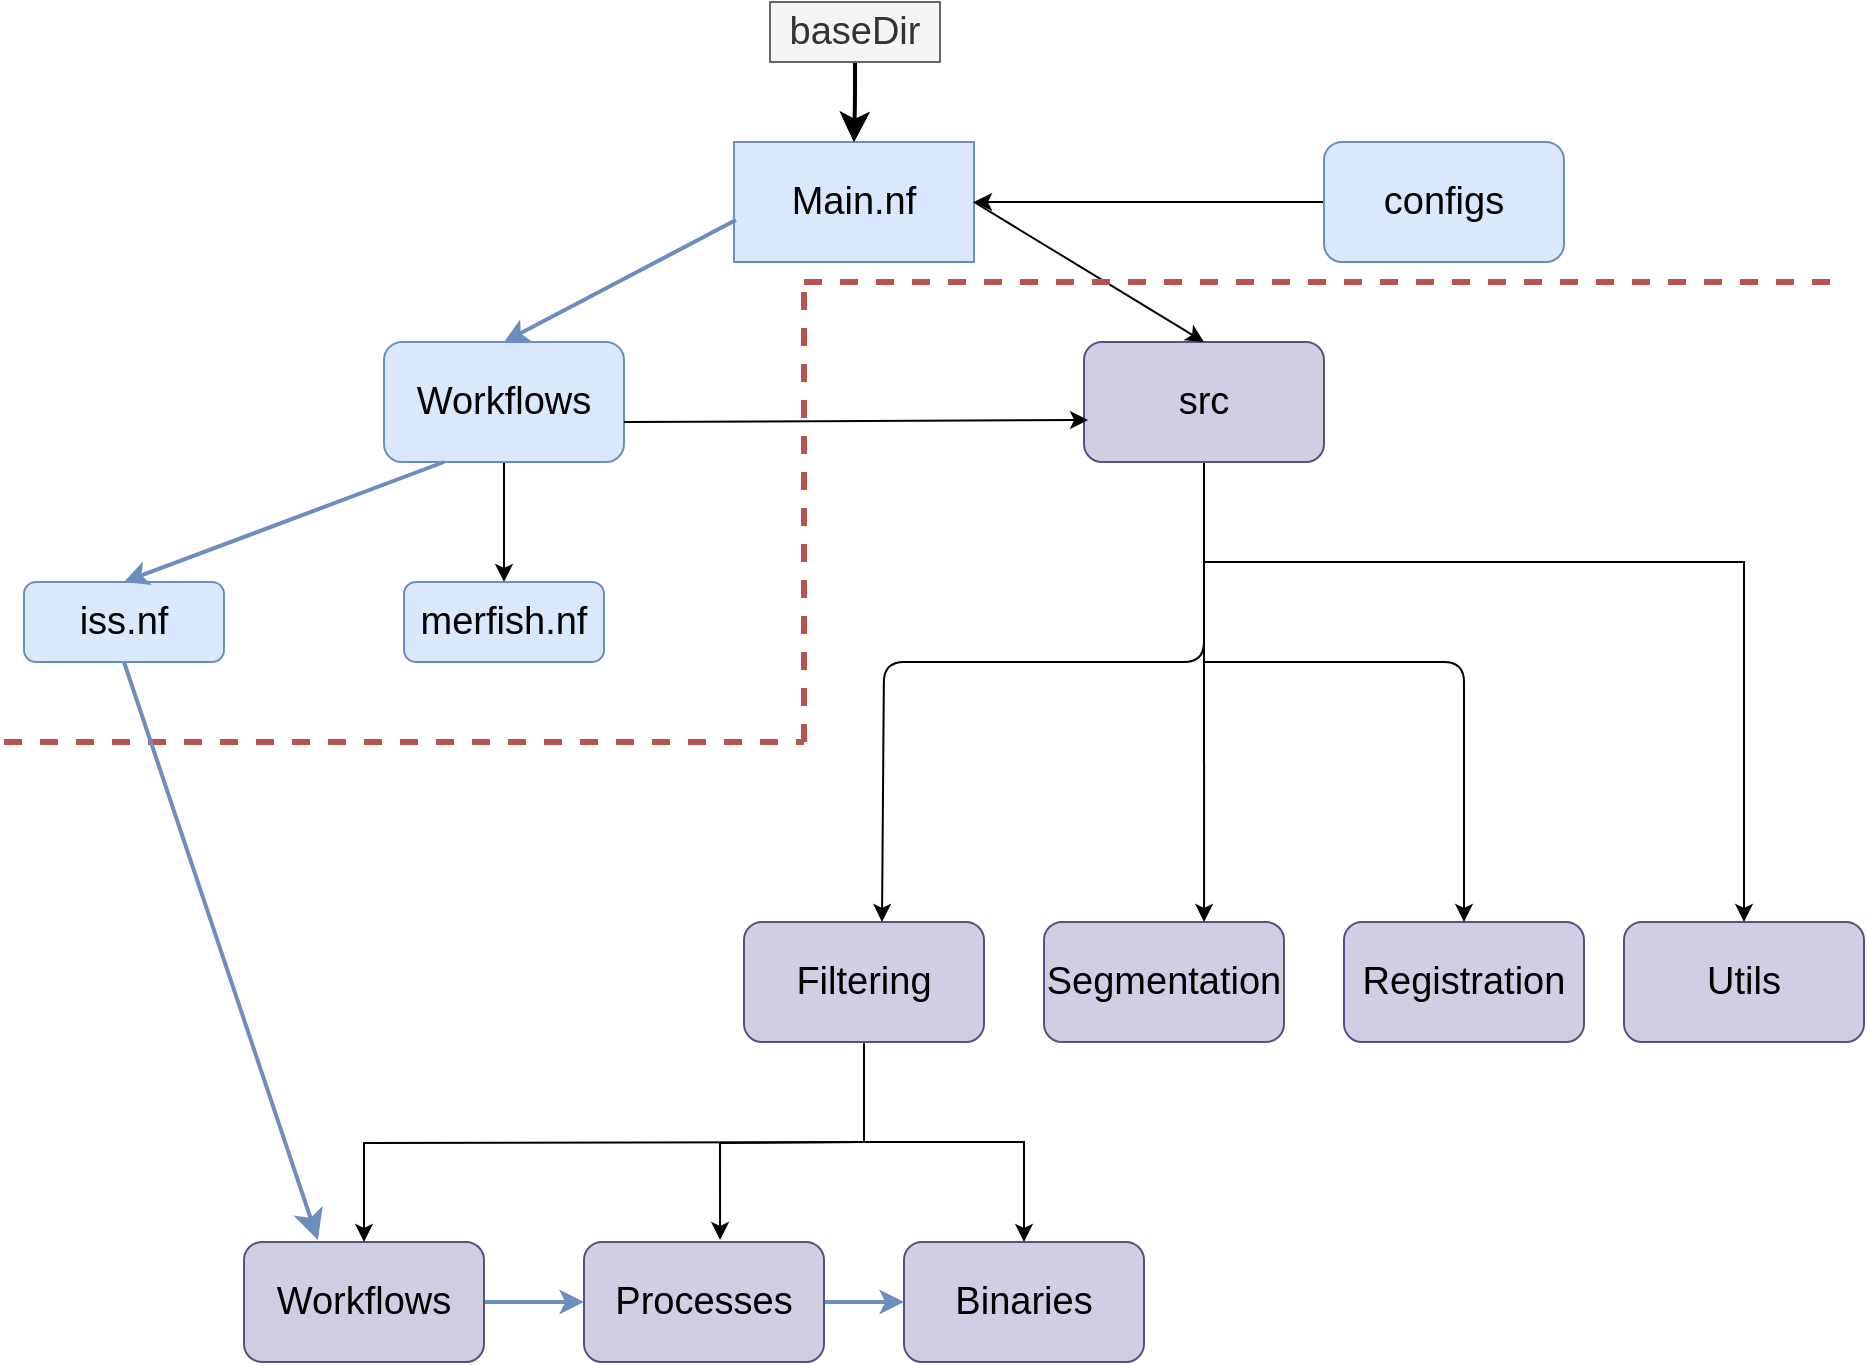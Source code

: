 <mxfile version="14.7.0" type="github">
  <diagram id="CiDN6joiwhxr-PawL9kj" name="Page-1">
    <mxGraphModel dx="3183" dy="2436" grid="1" gridSize="10" guides="1" tooltips="1" connect="1" arrows="1" fold="1" page="1" pageScale="1" pageWidth="850" pageHeight="1100" math="0" shadow="0">
      <root>
        <mxCell id="0" />
        <mxCell id="1" parent="0" />
        <mxCell id="seIJz2Ff4AP9gcfTDW53-10" value="" style="edgeStyle=orthogonalEdgeStyle;rounded=0;orthogonalLoop=1;jettySize=auto;html=1;" parent="1" source="seIJz2Ff4AP9gcfTDW53-2" target="seIJz2Ff4AP9gcfTDW53-6" edge="1">
          <mxGeometry relative="1" as="geometry" />
        </mxCell>
        <mxCell id="seIJz2Ff4AP9gcfTDW53-2" value="Workflows" style="rounded=1;whiteSpace=wrap;html=1;fontSize=19;fillColor=#dae8fc;strokeColor=#6c8ebf;" parent="1" vertex="1">
          <mxGeometry x="190" y="120" width="120" height="60" as="geometry" />
        </mxCell>
        <mxCell id="seIJz2Ff4AP9gcfTDW53-17" value="" style="edgeStyle=orthogonalEdgeStyle;rounded=0;orthogonalLoop=1;jettySize=auto;html=1;" parent="1" source="seIJz2Ff4AP9gcfTDW53-3" target="seIJz2Ff4AP9gcfTDW53-16" edge="1">
          <mxGeometry relative="1" as="geometry">
            <Array as="points">
              <mxPoint x="600" y="230" />
              <mxPoint x="870" y="230" />
            </Array>
          </mxGeometry>
        </mxCell>
        <mxCell id="seIJz2Ff4AP9gcfTDW53-3" value="src" style="rounded=1;whiteSpace=wrap;html=1;fontSize=19;fillColor=#d0cee2;strokeColor=#56517e;" parent="1" vertex="1">
          <mxGeometry x="540" y="120" width="120" height="60" as="geometry" />
        </mxCell>
        <mxCell id="seIJz2Ff4AP9gcfTDW53-4" value="Main.nf" style="rounded=0;whiteSpace=wrap;html=1;fontSize=19;fillColor=#dae8fc;strokeColor=#6c8ebf;" parent="1" vertex="1">
          <mxGeometry x="365" y="20" width="120" height="60" as="geometry" />
        </mxCell>
        <mxCell id="seIJz2Ff4AP9gcfTDW53-5" value="iss.nf" style="rounded=1;whiteSpace=wrap;html=1;fontSize=19;fillColor=#dae8fc;strokeColor=#6c8ebf;" parent="1" vertex="1">
          <mxGeometry x="10" y="240" width="100" height="40" as="geometry" />
        </mxCell>
        <mxCell id="seIJz2Ff4AP9gcfTDW53-6" value="merfish.nf" style="rounded=1;whiteSpace=wrap;html=1;fontSize=19;fillColor=#dae8fc;strokeColor=#6c8ebf;" parent="1" vertex="1">
          <mxGeometry x="200" y="240" width="100" height="40" as="geometry" />
        </mxCell>
        <mxCell id="seIJz2Ff4AP9gcfTDW53-11" value="" style="endArrow=classic;html=1;entryX=0.5;entryY=0;entryDx=0;entryDy=0;exitX=0.25;exitY=1;exitDx=0;exitDy=0;fillColor=#dae8fc;strokeColor=#6c8ebf;strokeWidth=2;" parent="1" source="seIJz2Ff4AP9gcfTDW53-2" target="seIJz2Ff4AP9gcfTDW53-5" edge="1">
          <mxGeometry width="50" height="50" relative="1" as="geometry">
            <mxPoint x="190" y="160" as="sourcePoint" />
            <mxPoint x="240" y="110" as="targetPoint" />
          </mxGeometry>
        </mxCell>
        <mxCell id="seIJz2Ff4AP9gcfTDW53-13" value="" style="endArrow=classic;html=1;entryX=0.5;entryY=0;entryDx=0;entryDy=0;exitX=0.008;exitY=0.65;exitDx=0;exitDy=0;exitPerimeter=0;fillColor=#dae8fc;strokeColor=#6c8ebf;strokeWidth=2;" parent="1" source="seIJz2Ff4AP9gcfTDW53-4" target="seIJz2Ff4AP9gcfTDW53-2" edge="1">
          <mxGeometry width="50" height="50" relative="1" as="geometry">
            <mxPoint x="360" y="60" as="sourcePoint" />
            <mxPoint x="370" y="30" as="targetPoint" />
          </mxGeometry>
        </mxCell>
        <mxCell id="seIJz2Ff4AP9gcfTDW53-14" value="" style="endArrow=classic;html=1;entryX=0.5;entryY=0;entryDx=0;entryDy=0;exitX=1;exitY=0.5;exitDx=0;exitDy=0;" parent="1" source="seIJz2Ff4AP9gcfTDW53-4" target="seIJz2Ff4AP9gcfTDW53-3" edge="1">
          <mxGeometry width="50" height="50" relative="1" as="geometry">
            <mxPoint x="487" y="50" as="sourcePoint" />
            <mxPoint x="370" y="120" as="targetPoint" />
          </mxGeometry>
        </mxCell>
        <mxCell id="seIJz2Ff4AP9gcfTDW53-15" value="" style="endArrow=classic;html=1;entryX=0.017;entryY=0.65;entryDx=0;entryDy=0;entryPerimeter=0;" parent="1" target="seIJz2Ff4AP9gcfTDW53-3" edge="1">
          <mxGeometry width="50" height="50" relative="1" as="geometry">
            <mxPoint x="310" y="160" as="sourcePoint" />
            <mxPoint x="360" y="110" as="targetPoint" />
          </mxGeometry>
        </mxCell>
        <mxCell id="seIJz2Ff4AP9gcfTDW53-16" value="Utils" style="rounded=1;whiteSpace=wrap;html=1;fontSize=19;fillColor=#d0cee2;strokeColor=#56517e;" parent="1" vertex="1">
          <mxGeometry x="810" y="410" width="120" height="60" as="geometry" />
        </mxCell>
        <mxCell id="seIJz2Ff4AP9gcfTDW53-18" value="Segmentation" style="rounded=1;whiteSpace=wrap;html=1;fontSize=19;fillColor=#d0cee2;strokeColor=#56517e;" parent="1" vertex="1">
          <mxGeometry x="520" y="410" width="120" height="60" as="geometry" />
        </mxCell>
        <mxCell id="seIJz2Ff4AP9gcfTDW53-25" value="" style="edgeStyle=orthogonalEdgeStyle;rounded=0;orthogonalLoop=1;jettySize=auto;html=1;" parent="1" source="seIJz2Ff4AP9gcfTDW53-19" target="seIJz2Ff4AP9gcfTDW53-24" edge="1">
          <mxGeometry relative="1" as="geometry" />
        </mxCell>
        <mxCell id="seIJz2Ff4AP9gcfTDW53-19" value="Filtering" style="rounded=1;whiteSpace=wrap;html=1;fontSize=19;fillColor=#d0cee2;strokeColor=#56517e;" parent="1" vertex="1">
          <mxGeometry x="370" y="410" width="120" height="60" as="geometry" />
        </mxCell>
        <mxCell id="seIJz2Ff4AP9gcfTDW53-20" value="Registration" style="rounded=1;whiteSpace=wrap;html=1;fontSize=19;fillColor=#d0cee2;strokeColor=#56517e;" parent="1" vertex="1">
          <mxGeometry x="670" y="410" width="120" height="60" as="geometry" />
        </mxCell>
        <mxCell id="seIJz2Ff4AP9gcfTDW53-21" value="" style="endArrow=classic;html=1;entryX=0.575;entryY=0;entryDx=0;entryDy=0;entryPerimeter=0;" parent="1" target="seIJz2Ff4AP9gcfTDW53-19" edge="1">
          <mxGeometry width="50" height="50" relative="1" as="geometry">
            <mxPoint x="600" y="230" as="sourcePoint" />
            <mxPoint x="440" y="410" as="targetPoint" />
            <Array as="points">
              <mxPoint x="600" y="280" />
              <mxPoint x="440" y="280" />
            </Array>
          </mxGeometry>
        </mxCell>
        <mxCell id="seIJz2Ff4AP9gcfTDW53-22" value="" style="endArrow=classic;html=1;entryX=0.667;entryY=0;entryDx=0;entryDy=0;entryPerimeter=0;" parent="1" target="seIJz2Ff4AP9gcfTDW53-18" edge="1">
          <mxGeometry width="50" height="50" relative="1" as="geometry">
            <mxPoint x="600" y="270" as="sourcePoint" />
            <mxPoint x="598" y="400" as="targetPoint" />
          </mxGeometry>
        </mxCell>
        <mxCell id="seIJz2Ff4AP9gcfTDW53-23" value="" style="endArrow=classic;html=1;entryX=0.5;entryY=0;entryDx=0;entryDy=0;" parent="1" target="seIJz2Ff4AP9gcfTDW53-20" edge="1">
          <mxGeometry width="50" height="50" relative="1" as="geometry">
            <mxPoint x="600" y="280" as="sourcePoint" />
            <mxPoint x="650" y="230" as="targetPoint" />
            <Array as="points">
              <mxPoint x="730" y="280" />
            </Array>
          </mxGeometry>
        </mxCell>
        <mxCell id="seIJz2Ff4AP9gcfTDW53-24" value="Binaries" style="rounded=1;whiteSpace=wrap;html=1;fontSize=19;fillColor=#d0cee2;strokeColor=#56517e;" parent="1" vertex="1">
          <mxGeometry x="450" y="570" width="120" height="60" as="geometry" />
        </mxCell>
        <mxCell id="seIJz2Ff4AP9gcfTDW53-29" value="" style="edgeStyle=orthogonalEdgeStyle;rounded=1;orthogonalLoop=1;jettySize=auto;html=1;strokeWidth=2;fillColor=#dae8fc;strokeColor=#6c8ebf;" parent="1" source="seIJz2Ff4AP9gcfTDW53-27" target="seIJz2Ff4AP9gcfTDW53-28" edge="1">
          <mxGeometry relative="1" as="geometry" />
        </mxCell>
        <mxCell id="seIJz2Ff4AP9gcfTDW53-27" value="Workflows" style="rounded=1;whiteSpace=wrap;html=1;fontSize=19;fillColor=#d0cee2;strokeColor=#56517e;" parent="1" vertex="1">
          <mxGeometry x="120" y="570" width="120" height="60" as="geometry" />
        </mxCell>
        <mxCell id="seIJz2Ff4AP9gcfTDW53-30" value="" style="edgeStyle=orthogonalEdgeStyle;rounded=1;orthogonalLoop=1;jettySize=auto;html=1;strokeWidth=2;fillColor=#dae8fc;strokeColor=#6c8ebf;" parent="1" source="seIJz2Ff4AP9gcfTDW53-28" target="seIJz2Ff4AP9gcfTDW53-24" edge="1">
          <mxGeometry relative="1" as="geometry" />
        </mxCell>
        <mxCell id="seIJz2Ff4AP9gcfTDW53-28" value="Processes" style="whiteSpace=wrap;html=1;rounded=1;fontSize=19;fillColor=#d0cee2;strokeColor=#56517e;" parent="1" vertex="1">
          <mxGeometry x="290" y="570" width="120" height="60" as="geometry" />
        </mxCell>
        <mxCell id="seIJz2Ff4AP9gcfTDW53-31" value="" style="edgeStyle=orthogonalEdgeStyle;rounded=0;orthogonalLoop=1;jettySize=auto;html=1;entryX=0.5;entryY=0;entryDx=0;entryDy=0;" parent="1" target="seIJz2Ff4AP9gcfTDW53-27" edge="1">
          <mxGeometry relative="1" as="geometry">
            <mxPoint x="430" y="520" as="sourcePoint" />
            <mxPoint x="520" y="580" as="targetPoint" />
          </mxGeometry>
        </mxCell>
        <mxCell id="seIJz2Ff4AP9gcfTDW53-33" value="" style="edgeStyle=orthogonalEdgeStyle;rounded=0;orthogonalLoop=1;jettySize=auto;html=1;entryX=0.567;entryY=-0.017;entryDx=0;entryDy=0;entryPerimeter=0;" parent="1" target="seIJz2Ff4AP9gcfTDW53-28" edge="1">
          <mxGeometry relative="1" as="geometry">
            <mxPoint x="430" y="520" as="sourcePoint" />
            <mxPoint x="200" y="580" as="targetPoint" />
          </mxGeometry>
        </mxCell>
        <mxCell id="seIJz2Ff4AP9gcfTDW53-35" value="" style="edgeStyle=orthogonalEdgeStyle;rounded=0;orthogonalLoop=1;jettySize=auto;html=1;" parent="1" source="seIJz2Ff4AP9gcfTDW53-34" target="seIJz2Ff4AP9gcfTDW53-4" edge="1">
          <mxGeometry relative="1" as="geometry" />
        </mxCell>
        <mxCell id="seIJz2Ff4AP9gcfTDW53-34" value="configs" style="rounded=1;whiteSpace=wrap;html=1;fontSize=19;fillColor=#dae8fc;strokeColor=#6c8ebf;" parent="1" vertex="1">
          <mxGeometry x="660" y="20" width="120" height="60" as="geometry" />
        </mxCell>
        <mxCell id="seIJz2Ff4AP9gcfTDW53-41" value="" style="endArrow=none;dashed=1;html=1;strokeWidth=3;fillColor=#f8cecc;strokeColor=#b85450;" parent="1" edge="1">
          <mxGeometry width="50" height="50" relative="1" as="geometry">
            <mxPoint y="320" as="sourcePoint" />
            <mxPoint x="400" y="320" as="targetPoint" />
          </mxGeometry>
        </mxCell>
        <mxCell id="seIJz2Ff4AP9gcfTDW53-42" value="" style="endArrow=none;dashed=1;html=1;strokeWidth=3;fillColor=#f8cecc;strokeColor=#b85450;" parent="1" edge="1">
          <mxGeometry width="50" height="50" relative="1" as="geometry">
            <mxPoint x="400" y="320" as="sourcePoint" />
            <mxPoint x="400" y="90" as="targetPoint" />
          </mxGeometry>
        </mxCell>
        <mxCell id="seIJz2Ff4AP9gcfTDW53-43" value="" style="endArrow=none;dashed=1;html=1;strokeWidth=3;fillColor=#f8cecc;strokeColor=#b85450;" parent="1" edge="1">
          <mxGeometry width="50" height="50" relative="1" as="geometry">
            <mxPoint x="400" y="90" as="sourcePoint" />
            <mxPoint x="920" y="90" as="targetPoint" />
          </mxGeometry>
        </mxCell>
        <mxCell id="seIJz2Ff4AP9gcfTDW53-45" value="" style="endArrow=classic;html=1;endSize=9;strokeWidth=2;entryX=0.308;entryY=-0.017;entryDx=0;entryDy=0;entryPerimeter=0;exitX=0.5;exitY=1;exitDx=0;exitDy=0;fillColor=#dae8fc;strokeColor=#6c8ebf;" parent="1" source="seIJz2Ff4AP9gcfTDW53-5" target="seIJz2Ff4AP9gcfTDW53-27" edge="1">
          <mxGeometry width="50" height="50" relative="1" as="geometry">
            <mxPoint x="60" y="285" as="sourcePoint" />
            <mxPoint x="110" y="235" as="targetPoint" />
          </mxGeometry>
        </mxCell>
        <mxCell id="seIJz2Ff4AP9gcfTDW53-48" value="" style="edgeStyle=orthogonalEdgeStyle;rounded=1;orthogonalLoop=1;jettySize=auto;html=1;endSize=9;strokeWidth=2;" parent="1" source="seIJz2Ff4AP9gcfTDW53-47" target="seIJz2Ff4AP9gcfTDW53-4" edge="1">
          <mxGeometry relative="1" as="geometry" />
        </mxCell>
        <mxCell id="seIJz2Ff4AP9gcfTDW53-49" value="" style="edgeStyle=orthogonalEdgeStyle;rounded=1;orthogonalLoop=1;jettySize=auto;html=1;endSize=9;strokeWidth=1;" parent="1" source="seIJz2Ff4AP9gcfTDW53-47" target="seIJz2Ff4AP9gcfTDW53-4" edge="1">
          <mxGeometry relative="1" as="geometry" />
        </mxCell>
        <mxCell id="seIJz2Ff4AP9gcfTDW53-47" value="baseDir" style="text;html=1;strokeColor=#666666;fillColor=#f5f5f5;align=center;verticalAlign=middle;whiteSpace=wrap;rounded=0;fontColor=#333333;fontSize=19;" parent="1" vertex="1">
          <mxGeometry x="383" y="-50" width="85" height="30" as="geometry" />
        </mxCell>
      </root>
    </mxGraphModel>
  </diagram>
</mxfile>
